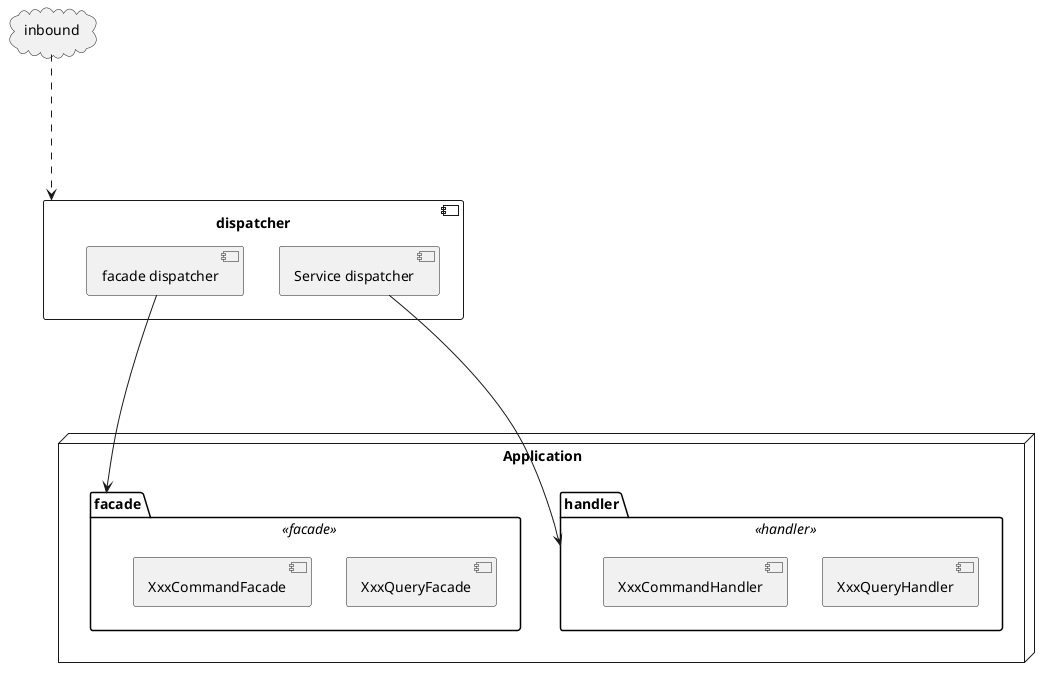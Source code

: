 @startuml dispatcher: component

cloud "inbound" as inbound

component dispatcher {
  [facade dispatcher] as facadedp
  [Service dispatcher] as servicedp
}

node "Application" {

  package "handler" <<handler>> {
    [XxxQueryHandler]
    [XxxCommandHandler]
  }

  package "facade" <<facade>> {
    [XxxQueryFacade]
    [XxxCommandFacade]
  }
}

inbound ..down..> dispatcher
facadedp --down--> facade
servicedp --down--> handler

@enduml